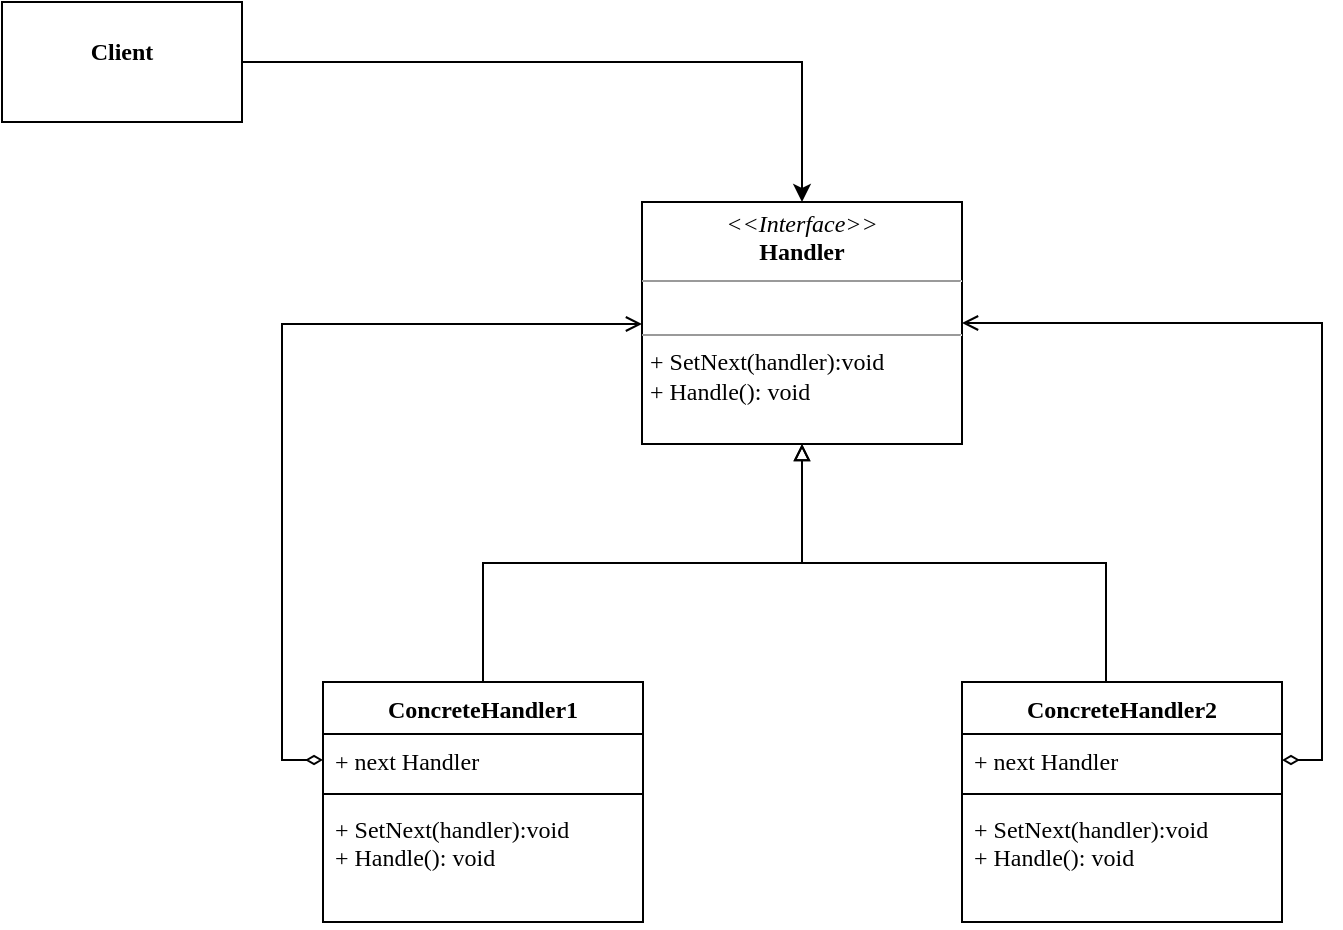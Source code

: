 <mxfile version="20.3.0" type="device"><diagram id="sQV0HD3Y-j__7YN-uvxH" name="第 1 页"><mxGraphModel dx="119" dy="608" grid="1" gridSize="10" guides="1" tooltips="1" connect="1" arrows="1" fold="1" page="1" pageScale="1" pageWidth="827" pageHeight="1169" math="0" shadow="0"><root><mxCell id="0"/><mxCell id="1" parent="0"/><mxCell id="9LBUvocdLrboRKP4JG3w-1" style="edgeStyle=orthogonalEdgeStyle;rounded=0;orthogonalLoop=1;jettySize=auto;html=1;exitX=1;exitY=0.5;exitDx=0;exitDy=0;fontFamily=Times New Roman;entryX=0.5;entryY=0;entryDx=0;entryDy=0;" edge="1" parent="1" source="9LBUvocdLrboRKP4JG3w-2" target="9LBUvocdLrboRKP4JG3w-26"><mxGeometry relative="1" as="geometry"><mxPoint x="1200" y="149" as="targetPoint"/></mxGeometry></mxCell><mxCell id="9LBUvocdLrboRKP4JG3w-2" value="&lt;p style=&quot;margin: 0px ; margin-top: 4px ; text-align: center&quot;&gt;&lt;br&gt;&lt;b&gt;Client&lt;/b&gt;&lt;/p&gt;" style="verticalAlign=top;align=left;overflow=fill;fontSize=12;fontFamily=Times New Roman;html=1;" vertex="1" parent="1"><mxGeometry x="880" y="60" width="120" height="60" as="geometry"/></mxCell><mxCell id="9LBUvocdLrboRKP4JG3w-31" style="edgeStyle=orthogonalEdgeStyle;rounded=0;orthogonalLoop=1;jettySize=auto;html=1;fontFamily=Times New Roman;startArrow=diamondThin;startFill=0;endArrow=open;endFill=0;" edge="1" parent="1" source="9LBUvocdLrboRKP4JG3w-4" target="9LBUvocdLrboRKP4JG3w-26"><mxGeometry relative="1" as="geometry"><Array as="points"><mxPoint x="1020" y="439"/><mxPoint x="1020" y="221"/></Array></mxGeometry></mxCell><mxCell id="9LBUvocdLrboRKP4JG3w-3" value="ConcreteHandler1" style="swimlane;fontStyle=1;align=center;verticalAlign=top;childLayout=stackLayout;horizontal=1;startSize=26;horizontalStack=0;resizeParent=1;resizeParentMax=0;resizeLast=0;collapsible=1;marginBottom=0;fontFamily=Times New Roman;" vertex="1" parent="1"><mxGeometry x="1040.5" y="400" width="160" height="120" as="geometry"/></mxCell><mxCell id="9LBUvocdLrboRKP4JG3w-4" value="+ next Handler" style="text;strokeColor=none;fillColor=none;align=left;verticalAlign=top;spacingLeft=4;spacingRight=4;overflow=hidden;rotatable=0;points=[[0,0.5],[1,0.5]];portConstraint=eastwest;fontFamily=Times New Roman;" vertex="1" parent="9LBUvocdLrboRKP4JG3w-3"><mxGeometry y="26" width="160" height="26" as="geometry"/></mxCell><mxCell id="9LBUvocdLrboRKP4JG3w-5" value="" style="line;strokeWidth=1;fillColor=none;align=left;verticalAlign=middle;spacingTop=-1;spacingLeft=3;spacingRight=3;rotatable=0;labelPosition=right;points=[];portConstraint=eastwest;fontFamily=Times New Roman;" vertex="1" parent="9LBUvocdLrboRKP4JG3w-3"><mxGeometry y="52" width="160" height="8" as="geometry"/></mxCell><mxCell id="9LBUvocdLrboRKP4JG3w-6" value="+ SetNext(handler):void&#10;+ Handle(): void" style="text;strokeColor=none;fillColor=none;align=left;verticalAlign=top;spacingLeft=4;spacingRight=4;overflow=hidden;rotatable=0;points=[[0,0.5],[1,0.5]];portConstraint=eastwest;fontFamily=Times New Roman;" vertex="1" parent="9LBUvocdLrboRKP4JG3w-3"><mxGeometry y="60" width="160" height="60" as="geometry"/></mxCell><mxCell id="9LBUvocdLrboRKP4JG3w-9" style="rounded=0;orthogonalLoop=1;jettySize=auto;html=1;fontFamily=Times New Roman;exitX=0.5;exitY=0;exitDx=0;exitDy=0;endArrow=block;endFill=0;edgeStyle=orthogonalEdgeStyle;" edge="1" parent="1" source="9LBUvocdLrboRKP4JG3w-3" target="9LBUvocdLrboRKP4JG3w-26"><mxGeometry relative="1" as="geometry"><mxPoint x="1070" y="330" as="sourcePoint"/><mxPoint x="1280" y="298" as="targetPoint"/></mxGeometry></mxCell><mxCell id="9LBUvocdLrboRKP4JG3w-11" style="rounded=0;orthogonalLoop=1;jettySize=auto;html=1;fontFamily=Times New Roman;endArrow=block;endFill=0;edgeStyle=orthogonalEdgeStyle;exitX=0.45;exitY=0;exitDx=0;exitDy=0;exitPerimeter=0;" edge="1" parent="1" source="9LBUvocdLrboRKP4JG3w-27" target="9LBUvocdLrboRKP4JG3w-26"><mxGeometry relative="1" as="geometry"><mxPoint x="1440" y="400" as="sourcePoint"/><mxPoint x="1280" y="298" as="targetPoint"/></mxGeometry></mxCell><mxCell id="9LBUvocdLrboRKP4JG3w-26" value="&lt;p style=&quot;margin:0px;margin-top:4px;text-align:center;&quot;&gt;&lt;i&gt;&amp;lt;&amp;lt;Interface&amp;gt;&amp;gt;&lt;/i&gt;&lt;br&gt;&lt;b&gt;Handler&lt;/b&gt;&lt;/p&gt;&lt;hr size=&quot;1&quot;&gt;&lt;p style=&quot;margin:0px;margin-left:4px;&quot;&gt;&lt;br&gt;&lt;/p&gt;&lt;hr size=&quot;1&quot;&gt;&lt;p style=&quot;margin:0px;margin-left:4px;&quot;&gt;+ SetNext(handler):void&lt;br&gt;+ Handle(): void&lt;/p&gt;" style="verticalAlign=top;align=left;overflow=fill;fontSize=12;fontFamily=Times New Roman;html=1;" vertex="1" parent="1"><mxGeometry x="1200" y="160" width="160" height="121" as="geometry"/></mxCell><mxCell id="9LBUvocdLrboRKP4JG3w-27" value="ConcreteHandler2" style="swimlane;fontStyle=1;align=center;verticalAlign=top;childLayout=stackLayout;horizontal=1;startSize=26;horizontalStack=0;resizeParent=1;resizeParentMax=0;resizeLast=0;collapsible=1;marginBottom=0;fontFamily=Times New Roman;" vertex="1" parent="1"><mxGeometry x="1360" y="400" width="160" height="120" as="geometry"/></mxCell><mxCell id="9LBUvocdLrboRKP4JG3w-28" value="+ next Handler" style="text;strokeColor=none;fillColor=none;align=left;verticalAlign=top;spacingLeft=4;spacingRight=4;overflow=hidden;rotatable=0;points=[[0,0.5],[1,0.5]];portConstraint=eastwest;fontFamily=Times New Roman;" vertex="1" parent="9LBUvocdLrboRKP4JG3w-27"><mxGeometry y="26" width="160" height="26" as="geometry"/></mxCell><mxCell id="9LBUvocdLrboRKP4JG3w-29" value="" style="line;strokeWidth=1;fillColor=none;align=left;verticalAlign=middle;spacingTop=-1;spacingLeft=3;spacingRight=3;rotatable=0;labelPosition=right;points=[];portConstraint=eastwest;fontFamily=Times New Roman;" vertex="1" parent="9LBUvocdLrboRKP4JG3w-27"><mxGeometry y="52" width="160" height="8" as="geometry"/></mxCell><mxCell id="9LBUvocdLrboRKP4JG3w-30" value="+ SetNext(handler):void&#10;+ Handle(): void" style="text;strokeColor=none;fillColor=none;align=left;verticalAlign=top;spacingLeft=4;spacingRight=4;overflow=hidden;rotatable=0;points=[[0,0.5],[1,0.5]];portConstraint=eastwest;fontFamily=Times New Roman;" vertex="1" parent="9LBUvocdLrboRKP4JG3w-27"><mxGeometry y="60" width="160" height="60" as="geometry"/></mxCell><mxCell id="9LBUvocdLrboRKP4JG3w-33" style="edgeStyle=orthogonalEdgeStyle;rounded=0;orthogonalLoop=1;jettySize=auto;html=1;exitX=1;exitY=0.5;exitDx=0;exitDy=0;entryX=1;entryY=0.5;entryDx=0;entryDy=0;fontFamily=Times New Roman;startArrow=diamondThin;startFill=0;endArrow=open;endFill=0;" edge="1" parent="1" source="9LBUvocdLrboRKP4JG3w-28" target="9LBUvocdLrboRKP4JG3w-26"><mxGeometry relative="1" as="geometry"/></mxCell></root></mxGraphModel></diagram></mxfile>
